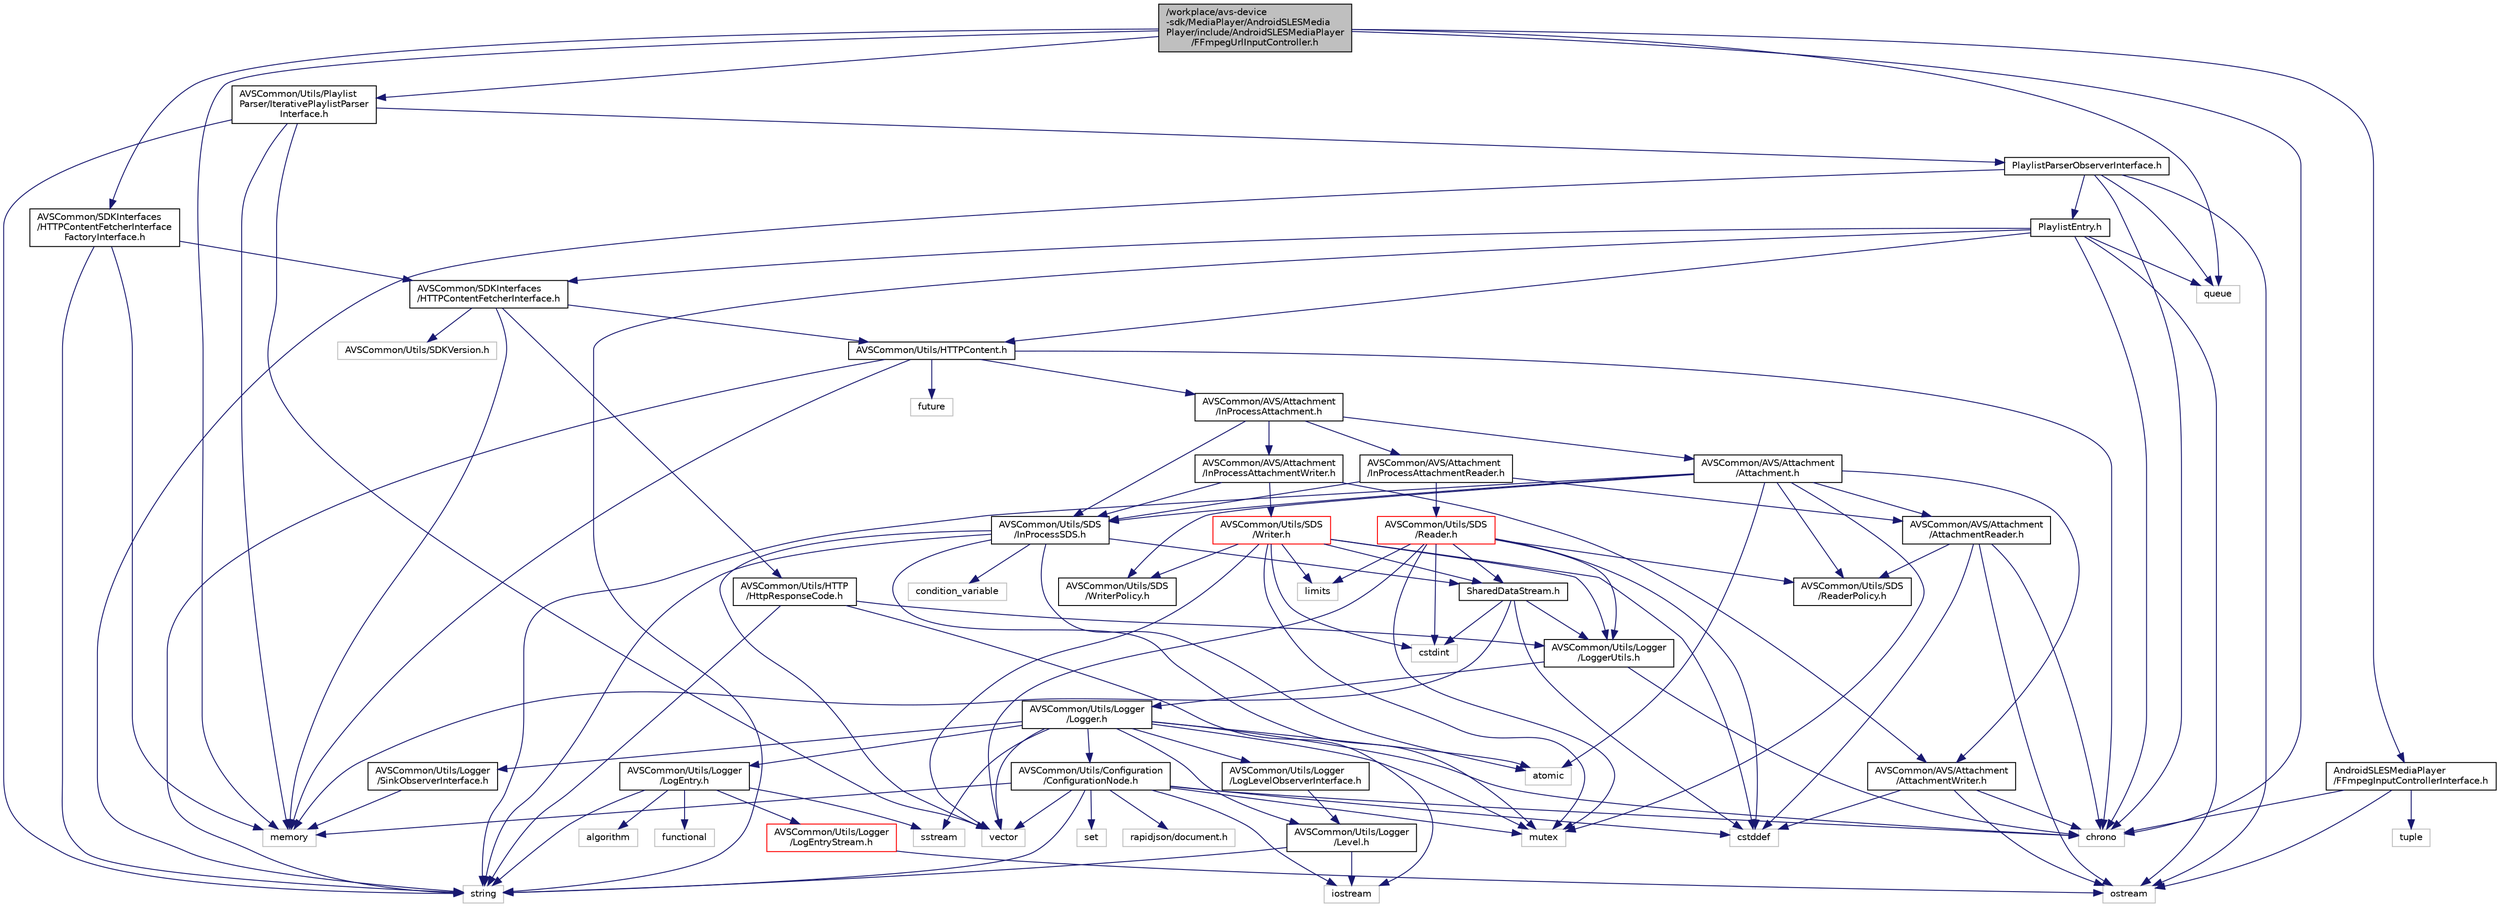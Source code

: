 digraph "/workplace/avs-device-sdk/MediaPlayer/AndroidSLESMediaPlayer/include/AndroidSLESMediaPlayer/FFmpegUrlInputController.h"
{
 // LATEX_PDF_SIZE
  edge [fontname="Helvetica",fontsize="10",labelfontname="Helvetica",labelfontsize="10"];
  node [fontname="Helvetica",fontsize="10",shape=record];
  Node1 [label="/workplace/avs-device\l-sdk/MediaPlayer/AndroidSLESMedia\lPlayer/include/AndroidSLESMediaPlayer\l/FFmpegUrlInputController.h",height=0.2,width=0.4,color="black", fillcolor="grey75", style="filled", fontcolor="black",tooltip=" "];
  Node1 -> Node2 [color="midnightblue",fontsize="10",style="solid",fontname="Helvetica"];
  Node2 [label="chrono",height=0.2,width=0.4,color="grey75", fillcolor="white", style="filled",tooltip=" "];
  Node1 -> Node3 [color="midnightblue",fontsize="10",style="solid",fontname="Helvetica"];
  Node3 [label="memory",height=0.2,width=0.4,color="grey75", fillcolor="white", style="filled",tooltip=" "];
  Node1 -> Node4 [color="midnightblue",fontsize="10",style="solid",fontname="Helvetica"];
  Node4 [label="queue",height=0.2,width=0.4,color="grey75", fillcolor="white", style="filled",tooltip=" "];
  Node1 -> Node5 [color="midnightblue",fontsize="10",style="solid",fontname="Helvetica"];
  Node5 [label="AVSCommon/SDKInterfaces\l/HTTPContentFetcherInterface\lFactoryInterface.h",height=0.2,width=0.4,color="black", fillcolor="white", style="filled",URL="$_h_t_t_p_content_fetcher_interface_factory_interface_8h.html",tooltip=" "];
  Node5 -> Node3 [color="midnightblue",fontsize="10",style="solid",fontname="Helvetica"];
  Node5 -> Node6 [color="midnightblue",fontsize="10",style="solid",fontname="Helvetica"];
  Node6 [label="string",height=0.2,width=0.4,color="grey75", fillcolor="white", style="filled",tooltip=" "];
  Node5 -> Node7 [color="midnightblue",fontsize="10",style="solid",fontname="Helvetica"];
  Node7 [label="AVSCommon/SDKInterfaces\l/HTTPContentFetcherInterface.h",height=0.2,width=0.4,color="black", fillcolor="white", style="filled",URL="$_h_t_t_p_content_fetcher_interface_8h.html",tooltip=" "];
  Node7 -> Node3 [color="midnightblue",fontsize="10",style="solid",fontname="Helvetica"];
  Node7 -> Node8 [color="midnightblue",fontsize="10",style="solid",fontname="Helvetica"];
  Node8 [label="AVSCommon/Utils/HTTP\l/HttpResponseCode.h",height=0.2,width=0.4,color="black", fillcolor="white", style="filled",URL="$_http_response_code_8h.html",tooltip=" "];
  Node8 -> Node9 [color="midnightblue",fontsize="10",style="solid",fontname="Helvetica"];
  Node9 [label="iostream",height=0.2,width=0.4,color="grey75", fillcolor="white", style="filled",tooltip=" "];
  Node8 -> Node6 [color="midnightblue",fontsize="10",style="solid",fontname="Helvetica"];
  Node8 -> Node10 [color="midnightblue",fontsize="10",style="solid",fontname="Helvetica"];
  Node10 [label="AVSCommon/Utils/Logger\l/LoggerUtils.h",height=0.2,width=0.4,color="black", fillcolor="white", style="filled",URL="$_logger_utils_8h.html",tooltip=" "];
  Node10 -> Node2 [color="midnightblue",fontsize="10",style="solid",fontname="Helvetica"];
  Node10 -> Node11 [color="midnightblue",fontsize="10",style="solid",fontname="Helvetica"];
  Node11 [label="AVSCommon/Utils/Logger\l/Logger.h",height=0.2,width=0.4,color="black", fillcolor="white", style="filled",URL="$_logger_8h.html",tooltip=" "];
  Node11 -> Node12 [color="midnightblue",fontsize="10",style="solid",fontname="Helvetica"];
  Node12 [label="atomic",height=0.2,width=0.4,color="grey75", fillcolor="white", style="filled",tooltip=" "];
  Node11 -> Node2 [color="midnightblue",fontsize="10",style="solid",fontname="Helvetica"];
  Node11 -> Node13 [color="midnightblue",fontsize="10",style="solid",fontname="Helvetica"];
  Node13 [label="mutex",height=0.2,width=0.4,color="grey75", fillcolor="white", style="filled",tooltip=" "];
  Node11 -> Node14 [color="midnightblue",fontsize="10",style="solid",fontname="Helvetica"];
  Node14 [label="sstream",height=0.2,width=0.4,color="grey75", fillcolor="white", style="filled",tooltip=" "];
  Node11 -> Node15 [color="midnightblue",fontsize="10",style="solid",fontname="Helvetica"];
  Node15 [label="vector",height=0.2,width=0.4,color="grey75", fillcolor="white", style="filled",tooltip=" "];
  Node11 -> Node16 [color="midnightblue",fontsize="10",style="solid",fontname="Helvetica"];
  Node16 [label="AVSCommon/Utils/Configuration\l/ConfigurationNode.h",height=0.2,width=0.4,color="black", fillcolor="white", style="filled",URL="$_configuration_node_8h.html",tooltip=" "];
  Node16 -> Node2 [color="midnightblue",fontsize="10",style="solid",fontname="Helvetica"];
  Node16 -> Node17 [color="midnightblue",fontsize="10",style="solid",fontname="Helvetica"];
  Node17 [label="cstddef",height=0.2,width=0.4,color="grey75", fillcolor="white", style="filled",tooltip=" "];
  Node16 -> Node9 [color="midnightblue",fontsize="10",style="solid",fontname="Helvetica"];
  Node16 -> Node3 [color="midnightblue",fontsize="10",style="solid",fontname="Helvetica"];
  Node16 -> Node13 [color="midnightblue",fontsize="10",style="solid",fontname="Helvetica"];
  Node16 -> Node18 [color="midnightblue",fontsize="10",style="solid",fontname="Helvetica"];
  Node18 [label="set",height=0.2,width=0.4,color="grey75", fillcolor="white", style="filled",tooltip=" "];
  Node16 -> Node6 [color="midnightblue",fontsize="10",style="solid",fontname="Helvetica"];
  Node16 -> Node15 [color="midnightblue",fontsize="10",style="solid",fontname="Helvetica"];
  Node16 -> Node19 [color="midnightblue",fontsize="10",style="solid",fontname="Helvetica"];
  Node19 [label="rapidjson/document.h",height=0.2,width=0.4,color="grey75", fillcolor="white", style="filled",tooltip=" "];
  Node11 -> Node20 [color="midnightblue",fontsize="10",style="solid",fontname="Helvetica"];
  Node20 [label="AVSCommon/Utils/Logger\l/Level.h",height=0.2,width=0.4,color="black", fillcolor="white", style="filled",URL="$_level_8h.html",tooltip=" "];
  Node20 -> Node9 [color="midnightblue",fontsize="10",style="solid",fontname="Helvetica"];
  Node20 -> Node6 [color="midnightblue",fontsize="10",style="solid",fontname="Helvetica"];
  Node11 -> Node21 [color="midnightblue",fontsize="10",style="solid",fontname="Helvetica"];
  Node21 [label="AVSCommon/Utils/Logger\l/LogEntry.h",height=0.2,width=0.4,color="black", fillcolor="white", style="filled",URL="$_log_entry_8h.html",tooltip=" "];
  Node21 -> Node22 [color="midnightblue",fontsize="10",style="solid",fontname="Helvetica"];
  Node22 [label="algorithm",height=0.2,width=0.4,color="grey75", fillcolor="white", style="filled",tooltip=" "];
  Node21 -> Node23 [color="midnightblue",fontsize="10",style="solid",fontname="Helvetica"];
  Node23 [label="functional",height=0.2,width=0.4,color="grey75", fillcolor="white", style="filled",tooltip=" "];
  Node21 -> Node14 [color="midnightblue",fontsize="10",style="solid",fontname="Helvetica"];
  Node21 -> Node6 [color="midnightblue",fontsize="10",style="solid",fontname="Helvetica"];
  Node21 -> Node24 [color="midnightblue",fontsize="10",style="solid",fontname="Helvetica"];
  Node24 [label="AVSCommon/Utils/Logger\l/LogEntryStream.h",height=0.2,width=0.4,color="red", fillcolor="white", style="filled",URL="$_log_entry_stream_8h.html",tooltip=" "];
  Node24 -> Node25 [color="midnightblue",fontsize="10",style="solid",fontname="Helvetica"];
  Node25 [label="ostream",height=0.2,width=0.4,color="grey75", fillcolor="white", style="filled",tooltip=" "];
  Node11 -> Node28 [color="midnightblue",fontsize="10",style="solid",fontname="Helvetica"];
  Node28 [label="AVSCommon/Utils/Logger\l/LogLevelObserverInterface.h",height=0.2,width=0.4,color="black", fillcolor="white", style="filled",URL="$_log_level_observer_interface_8h.html",tooltip=" "];
  Node28 -> Node20 [color="midnightblue",fontsize="10",style="solid",fontname="Helvetica"];
  Node11 -> Node29 [color="midnightblue",fontsize="10",style="solid",fontname="Helvetica"];
  Node29 [label="AVSCommon/Utils/Logger\l/SinkObserverInterface.h",height=0.2,width=0.4,color="black", fillcolor="white", style="filled",URL="$_sink_observer_interface_8h.html",tooltip=" "];
  Node29 -> Node3 [color="midnightblue",fontsize="10",style="solid",fontname="Helvetica"];
  Node7 -> Node30 [color="midnightblue",fontsize="10",style="solid",fontname="Helvetica"];
  Node30 [label="AVSCommon/Utils/HTTPContent.h",height=0.2,width=0.4,color="black", fillcolor="white", style="filled",URL="$_h_t_t_p_content_8h.html",tooltip=" "];
  Node30 -> Node2 [color="midnightblue",fontsize="10",style="solid",fontname="Helvetica"];
  Node30 -> Node31 [color="midnightblue",fontsize="10",style="solid",fontname="Helvetica"];
  Node31 [label="future",height=0.2,width=0.4,color="grey75", fillcolor="white", style="filled",tooltip=" "];
  Node30 -> Node3 [color="midnightblue",fontsize="10",style="solid",fontname="Helvetica"];
  Node30 -> Node6 [color="midnightblue",fontsize="10",style="solid",fontname="Helvetica"];
  Node30 -> Node32 [color="midnightblue",fontsize="10",style="solid",fontname="Helvetica"];
  Node32 [label="AVSCommon/AVS/Attachment\l/InProcessAttachment.h",height=0.2,width=0.4,color="black", fillcolor="white", style="filled",URL="$_in_process_attachment_8h.html",tooltip=" "];
  Node32 -> Node33 [color="midnightblue",fontsize="10",style="solid",fontname="Helvetica"];
  Node33 [label="AVSCommon/AVS/Attachment\l/Attachment.h",height=0.2,width=0.4,color="black", fillcolor="white", style="filled",URL="$_attachment_8h.html",tooltip=" "];
  Node33 -> Node12 [color="midnightblue",fontsize="10",style="solid",fontname="Helvetica"];
  Node33 -> Node13 [color="midnightblue",fontsize="10",style="solid",fontname="Helvetica"];
  Node33 -> Node6 [color="midnightblue",fontsize="10",style="solid",fontname="Helvetica"];
  Node33 -> Node34 [color="midnightblue",fontsize="10",style="solid",fontname="Helvetica"];
  Node34 [label="AVSCommon/AVS/Attachment\l/AttachmentReader.h",height=0.2,width=0.4,color="black", fillcolor="white", style="filled",URL="$_attachment_reader_8h.html",tooltip=" "];
  Node34 -> Node2 [color="midnightblue",fontsize="10",style="solid",fontname="Helvetica"];
  Node34 -> Node17 [color="midnightblue",fontsize="10",style="solid",fontname="Helvetica"];
  Node34 -> Node25 [color="midnightblue",fontsize="10",style="solid",fontname="Helvetica"];
  Node34 -> Node35 [color="midnightblue",fontsize="10",style="solid",fontname="Helvetica"];
  Node35 [label="AVSCommon/Utils/SDS\l/ReaderPolicy.h",height=0.2,width=0.4,color="black", fillcolor="white", style="filled",URL="$_reader_policy_8h.html",tooltip=" "];
  Node33 -> Node36 [color="midnightblue",fontsize="10",style="solid",fontname="Helvetica"];
  Node36 [label="AVSCommon/AVS/Attachment\l/AttachmentWriter.h",height=0.2,width=0.4,color="black", fillcolor="white", style="filled",URL="$_attachment_writer_8h.html",tooltip=" "];
  Node36 -> Node2 [color="midnightblue",fontsize="10",style="solid",fontname="Helvetica"];
  Node36 -> Node17 [color="midnightblue",fontsize="10",style="solid",fontname="Helvetica"];
  Node36 -> Node25 [color="midnightblue",fontsize="10",style="solid",fontname="Helvetica"];
  Node33 -> Node37 [color="midnightblue",fontsize="10",style="solid",fontname="Helvetica"];
  Node37 [label="AVSCommon/Utils/SDS\l/InProcessSDS.h",height=0.2,width=0.4,color="black", fillcolor="white", style="filled",URL="$_in_process_s_d_s_8h.html",tooltip=" "];
  Node37 -> Node15 [color="midnightblue",fontsize="10",style="solid",fontname="Helvetica"];
  Node37 -> Node13 [color="midnightblue",fontsize="10",style="solid",fontname="Helvetica"];
  Node37 -> Node12 [color="midnightblue",fontsize="10",style="solid",fontname="Helvetica"];
  Node37 -> Node38 [color="midnightblue",fontsize="10",style="solid",fontname="Helvetica"];
  Node38 [label="condition_variable",height=0.2,width=0.4,color="grey75", fillcolor="white", style="filled",tooltip=" "];
  Node37 -> Node6 [color="midnightblue",fontsize="10",style="solid",fontname="Helvetica"];
  Node37 -> Node39 [color="midnightblue",fontsize="10",style="solid",fontname="Helvetica"];
  Node39 [label="SharedDataStream.h",height=0.2,width=0.4,color="black", fillcolor="white", style="filled",URL="$_shared_data_stream_8h.html",tooltip=" "];
  Node39 -> Node40 [color="midnightblue",fontsize="10",style="solid",fontname="Helvetica"];
  Node40 [label="cstdint",height=0.2,width=0.4,color="grey75", fillcolor="white", style="filled",tooltip=" "];
  Node39 -> Node17 [color="midnightblue",fontsize="10",style="solid",fontname="Helvetica"];
  Node39 -> Node3 [color="midnightblue",fontsize="10",style="solid",fontname="Helvetica"];
  Node39 -> Node10 [color="midnightblue",fontsize="10",style="solid",fontname="Helvetica"];
  Node33 -> Node35 [color="midnightblue",fontsize="10",style="solid",fontname="Helvetica"];
  Node33 -> Node41 [color="midnightblue",fontsize="10",style="solid",fontname="Helvetica"];
  Node41 [label="AVSCommon/Utils/SDS\l/WriterPolicy.h",height=0.2,width=0.4,color="black", fillcolor="white", style="filled",URL="$_writer_policy_8h.html",tooltip=" "];
  Node32 -> Node42 [color="midnightblue",fontsize="10",style="solid",fontname="Helvetica"];
  Node42 [label="AVSCommon/AVS/Attachment\l/InProcessAttachmentReader.h",height=0.2,width=0.4,color="black", fillcolor="white", style="filled",URL="$_in_process_attachment_reader_8h.html",tooltip=" "];
  Node42 -> Node37 [color="midnightblue",fontsize="10",style="solid",fontname="Helvetica"];
  Node42 -> Node43 [color="midnightblue",fontsize="10",style="solid",fontname="Helvetica"];
  Node43 [label="AVSCommon/Utils/SDS\l/Reader.h",height=0.2,width=0.4,color="red", fillcolor="white", style="filled",URL="$_reader_8h.html",tooltip=" "];
  Node43 -> Node40 [color="midnightblue",fontsize="10",style="solid",fontname="Helvetica"];
  Node43 -> Node17 [color="midnightblue",fontsize="10",style="solid",fontname="Helvetica"];
  Node43 -> Node15 [color="midnightblue",fontsize="10",style="solid",fontname="Helvetica"];
  Node43 -> Node13 [color="midnightblue",fontsize="10",style="solid",fontname="Helvetica"];
  Node43 -> Node44 [color="midnightblue",fontsize="10",style="solid",fontname="Helvetica"];
  Node44 [label="limits",height=0.2,width=0.4,color="grey75", fillcolor="white", style="filled",tooltip=" "];
  Node43 -> Node10 [color="midnightblue",fontsize="10",style="solid",fontname="Helvetica"];
  Node43 -> Node39 [color="midnightblue",fontsize="10",style="solid",fontname="Helvetica"];
  Node43 -> Node35 [color="midnightblue",fontsize="10",style="solid",fontname="Helvetica"];
  Node42 -> Node34 [color="midnightblue",fontsize="10",style="solid",fontname="Helvetica"];
  Node32 -> Node48 [color="midnightblue",fontsize="10",style="solid",fontname="Helvetica"];
  Node48 [label="AVSCommon/AVS/Attachment\l/InProcessAttachmentWriter.h",height=0.2,width=0.4,color="black", fillcolor="white", style="filled",URL="$_in_process_attachment_writer_8h.html",tooltip=" "];
  Node48 -> Node37 [color="midnightblue",fontsize="10",style="solid",fontname="Helvetica"];
  Node48 -> Node49 [color="midnightblue",fontsize="10",style="solid",fontname="Helvetica"];
  Node49 [label="AVSCommon/Utils/SDS\l/Writer.h",height=0.2,width=0.4,color="red", fillcolor="white", style="filled",URL="$_writer_8h.html",tooltip=" "];
  Node49 -> Node17 [color="midnightblue",fontsize="10",style="solid",fontname="Helvetica"];
  Node49 -> Node40 [color="midnightblue",fontsize="10",style="solid",fontname="Helvetica"];
  Node49 -> Node44 [color="midnightblue",fontsize="10",style="solid",fontname="Helvetica"];
  Node49 -> Node13 [color="midnightblue",fontsize="10",style="solid",fontname="Helvetica"];
  Node49 -> Node15 [color="midnightblue",fontsize="10",style="solid",fontname="Helvetica"];
  Node49 -> Node10 [color="midnightblue",fontsize="10",style="solid",fontname="Helvetica"];
  Node49 -> Node39 [color="midnightblue",fontsize="10",style="solid",fontname="Helvetica"];
  Node49 -> Node41 [color="midnightblue",fontsize="10",style="solid",fontname="Helvetica"];
  Node48 -> Node36 [color="midnightblue",fontsize="10",style="solid",fontname="Helvetica"];
  Node32 -> Node37 [color="midnightblue",fontsize="10",style="solid",fontname="Helvetica"];
  Node7 -> Node50 [color="midnightblue",fontsize="10",style="solid",fontname="Helvetica"];
  Node50 [label="AVSCommon/Utils/SDKVersion.h",height=0.2,width=0.4,color="grey75", fillcolor="white", style="filled",tooltip=" "];
  Node1 -> Node51 [color="midnightblue",fontsize="10",style="solid",fontname="Helvetica"];
  Node51 [label="AVSCommon/Utils/Playlist\lParser/IterativePlaylistParser\lInterface.h",height=0.2,width=0.4,color="black", fillcolor="white", style="filled",URL="$_iterative_playlist_parser_interface_8h.html",tooltip=" "];
  Node51 -> Node3 [color="midnightblue",fontsize="10",style="solid",fontname="Helvetica"];
  Node51 -> Node6 [color="midnightblue",fontsize="10",style="solid",fontname="Helvetica"];
  Node51 -> Node15 [color="midnightblue",fontsize="10",style="solid",fontname="Helvetica"];
  Node51 -> Node52 [color="midnightblue",fontsize="10",style="solid",fontname="Helvetica"];
  Node52 [label="PlaylistParserObserverInterface.h",height=0.2,width=0.4,color="black", fillcolor="white", style="filled",URL="$_playlist_parser_observer_interface_8h.html",tooltip=" "];
  Node52 -> Node2 [color="midnightblue",fontsize="10",style="solid",fontname="Helvetica"];
  Node52 -> Node25 [color="midnightblue",fontsize="10",style="solid",fontname="Helvetica"];
  Node52 -> Node4 [color="midnightblue",fontsize="10",style="solid",fontname="Helvetica"];
  Node52 -> Node6 [color="midnightblue",fontsize="10",style="solid",fontname="Helvetica"];
  Node52 -> Node53 [color="midnightblue",fontsize="10",style="solid",fontname="Helvetica"];
  Node53 [label="PlaylistEntry.h",height=0.2,width=0.4,color="black", fillcolor="white", style="filled",URL="$_playlist_entry_8h.html",tooltip=" "];
  Node53 -> Node2 [color="midnightblue",fontsize="10",style="solid",fontname="Helvetica"];
  Node53 -> Node25 [color="midnightblue",fontsize="10",style="solid",fontname="Helvetica"];
  Node53 -> Node4 [color="midnightblue",fontsize="10",style="solid",fontname="Helvetica"];
  Node53 -> Node6 [color="midnightblue",fontsize="10",style="solid",fontname="Helvetica"];
  Node53 -> Node7 [color="midnightblue",fontsize="10",style="solid",fontname="Helvetica"];
  Node53 -> Node30 [color="midnightblue",fontsize="10",style="solid",fontname="Helvetica"];
  Node1 -> Node54 [color="midnightblue",fontsize="10",style="solid",fontname="Helvetica"];
  Node54 [label="AndroidSLESMediaPlayer\l/FFmpegInputControllerInterface.h",height=0.2,width=0.4,color="black", fillcolor="white", style="filled",URL="$_f_fmpeg_input_controller_interface_8h.html",tooltip=" "];
  Node54 -> Node2 [color="midnightblue",fontsize="10",style="solid",fontname="Helvetica"];
  Node54 -> Node25 [color="midnightblue",fontsize="10",style="solid",fontname="Helvetica"];
  Node54 -> Node55 [color="midnightblue",fontsize="10",style="solid",fontname="Helvetica"];
  Node55 [label="tuple",height=0.2,width=0.4,color="grey75", fillcolor="white", style="filled",tooltip=" "];
}
